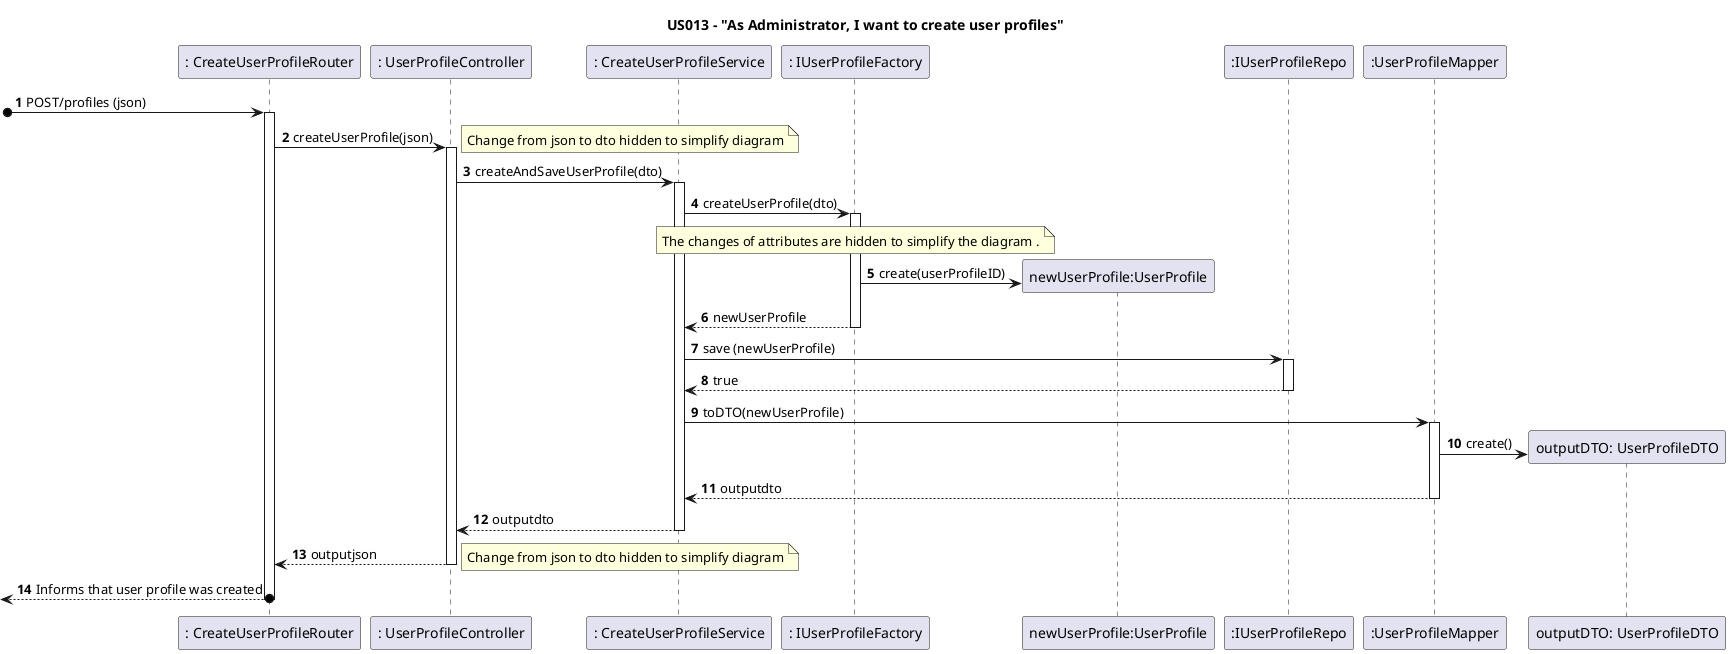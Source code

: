 @startuml
'https://plantuml.com/sequence-diagram

autoactivate on
autonumber

title US013 - "As Administrator, I want to create user profiles"
participant ": CreateUserProfileRouter" as System
participant ": UserProfileController" as Ctrl
participant ": CreateUserProfileService" as C1
participant ": IUserProfileFactory" as C3
'participant ":UserProfileDTO" as C2
'participant ":IUserProfileIDFactory" as iFactory
'participant "userProfileID:UserProfileID" as C4
participant "newUserProfile:UserProfile" as newUserProfile
participant ":IUserProfileRepo" as C5
participant ":UserProfileMapper" as C6
participant "outputDTO: UserProfileDTO" as C2.1


[o-> System: POST/profiles (json)
System -> Ctrl: createUserProfile(json)
note right
Change from json to dto hidden to simplify diagram
end note
Ctrl -> C1: createAndSaveUserProfile(dto)
C1 -> C3: createUserProfile(dto)
note over C3 : The changes of attributes are hidden to simplify the diagram .
'C3 -> C2 : name = getUserProfileName()
'deactivate
'C3 -> iFactory: create(name)
'iFactory -> C4 **: create()
'iFactory --> C3: userProfileID
C3 -> newUserProfile **: create(userProfileID)
return newUserProfile
C1 -> C5 : save (newUserProfile)
'C5 -> C5 : existsByDescription(userProfileName)
'deactivate
'C5 -> C5 : add(userProfileName)
'deactivate
return true
C1 -> C6: toDTO(newUserProfile)
C6 -> C2.1 **: create()
return outputdto
return outputdto
return outputjson
note right
Change from json to dto hidden to simplify diagram
end note
return Informs that user profile was created





@enduml